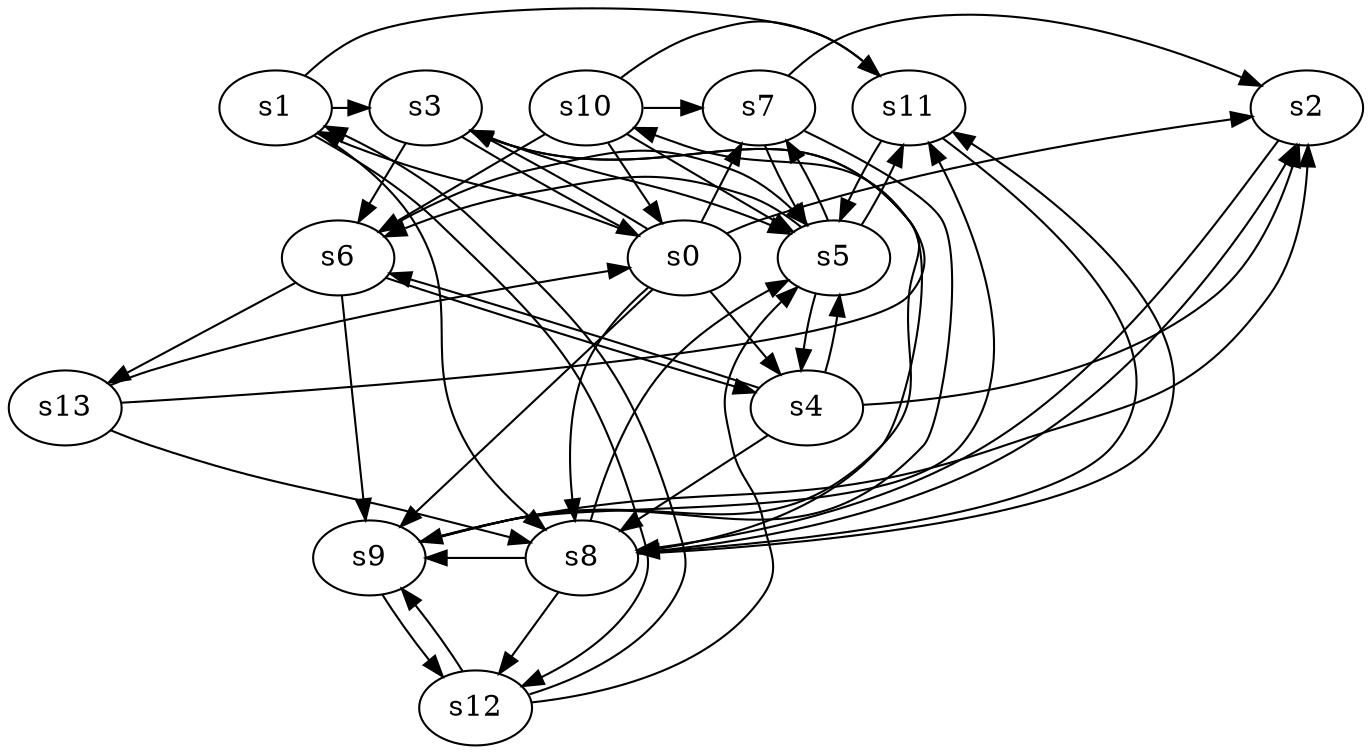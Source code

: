 digraph game_0892_complex_14 {
    s0 [name="s0", player=0];
    s1 [name="s1", player=0];
    s2 [name="s2", player=1];
    s3 [name="s3", player=1];
    s4 [name="s4", player=1, target=1];
    s5 [name="s5", player=0, target=1];
    s6 [name="s6", player=0, target=1];
    s7 [name="s7", player=1];
    s8 [name="s8", player=1, target=1];
    s9 [name="s9", player=1];
    s10 [name="s10", player=0];
    s11 [name="s11", player=1, target=1];
    s12 [name="s12", player=1];
    s13 [name="s13", player=0, target=1];

    s0 -> s1 [constraint="time % 3 == 2 || time % 4 == 0"];
    s0 -> s2 [constraint="time == 8 || time == 10"];
    s0 -> s3 [constraint="time % 2 == 0 || time % 3 == 1"];
    s0 -> s4 [constraint="time % 4 == 1"];
    s0 -> s7 [constraint="time == 5 || time == 6 || time == 13 || time == 17"];
    s0 -> s8 [constraint="time % 4 == 3 || time % 5 == 4"];
    s0 -> s9 [constraint="time == 3 || time == 17 || time == 24"];
    s1 -> s3 [constraint="!(time % 4 == 0)"];
    s1 -> s8 [constraint="time % 2 == 1 && time % 5 == 1"];
    s1 -> s11 [constraint="time % 4 == 0 || time % 3 == 2"];
    s1 -> s12 [constraint="time % 5 == 3 || time % 2 == 1"];
    s2 -> s8 [constraint="time % 3 == 1 && time % 3 == 2"];
    s3 -> s0 [constraint="time % 3 == 2 || time % 2 == 1"];
    s3 -> s5 [constraint="!(time % 3 == 2)"];
    s3 -> s6 [constraint="!(time % 6 == 3)"];
    s4 -> s2 [constraint="time % 3 == 0 || time % 4 == 3"];
    s4 -> s5 [constraint="time % 3 == 0 && time % 4 == 2"];
    s4 -> s6 [constraint="time % 7 == 4"];
    s4 -> s8;
    s5 -> s4 [constraint="time == 4 || time == 8 || time == 15 || time == 18 || time == 22"];
    s5 -> s6 [constraint="!(time % 6 == 2)"];
    s5 -> s7 [constraint="time % 2 == 0 && time % 4 == 2"];
    s5 -> s11 [constraint="time % 4 == 3"];
    s6 -> s4;
    s6 -> s5 [constraint="time % 3 == 0 && time % 5 == 4"];
    s6 -> s9;
    s6 -> s13;
    s7 -> s2 [constraint="time % 8 == 4"];
    s7 -> s5;
    s7 -> s9 [constraint="time % 6 == 0"];
    s8 -> s2 [constraint="time % 4 == 2 && time % 3 == 1"];
    s8 -> s3 [constraint="time % 4 == 2 || time % 4 == 1"];
    s8 -> s5 [constraint="time == 3 || time == 7 || time == 13 || time == 16 || time == 17"];
    s8 -> s9 [constraint="time == 13 || time == 14"];
    s8 -> s11 [constraint="time % 2 == 0 && time % 5 == 4"];
    s8 -> s12;
    s9 -> s2 [constraint="time % 4 == 2 && time % 4 == 1"];
    s9 -> s3 [constraint="time % 3 == 0"];
    s9 -> s11 [constraint="time % 2 == 1 || time % 2 == 1"];
    s9 -> s12;
    s10 -> s0;
    s10 -> s5 [constraint="time % 2 == 1 && time % 4 == 3"];
    s10 -> s6;
    s10 -> s7 [constraint="time % 3 == 2 && time % 3 == 2"];
    s10 -> s11 [constraint="!(time % 6 == 1)"];
    s11 -> s5;
    s11 -> s8 [constraint="time % 3 == 2"];
    s12 -> s1 [constraint="!(time % 4 == 3)"];
    s12 -> s5 [constraint="!(time % 5 == 0)"];
    s12 -> s9 [constraint="time % 7 == 3"];
    s13 -> s0 [constraint="time % 4 == 2"];
    s13 -> s8 [constraint="time % 5 == 2"];
    s13 -> s10 [constraint="time % 7 == 2"];
}
